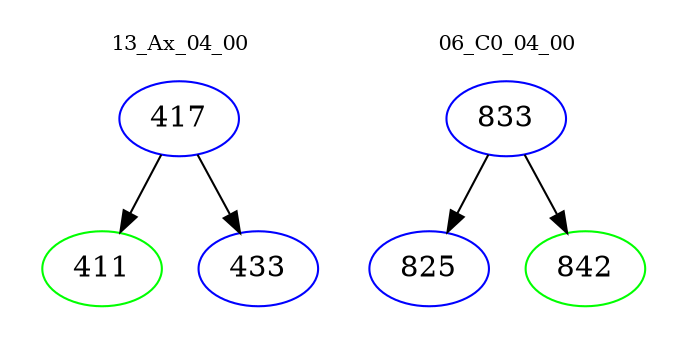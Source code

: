 digraph{
subgraph cluster_0 {
color = white
label = "13_Ax_04_00";
fontsize=10;
T0_417 [label="417", color="blue"]
T0_417 -> T0_411 [color="black"]
T0_411 [label="411", color="green"]
T0_417 -> T0_433 [color="black"]
T0_433 [label="433", color="blue"]
}
subgraph cluster_1 {
color = white
label = "06_C0_04_00";
fontsize=10;
T1_833 [label="833", color="blue"]
T1_833 -> T1_825 [color="black"]
T1_825 [label="825", color="blue"]
T1_833 -> T1_842 [color="black"]
T1_842 [label="842", color="green"]
}
}
